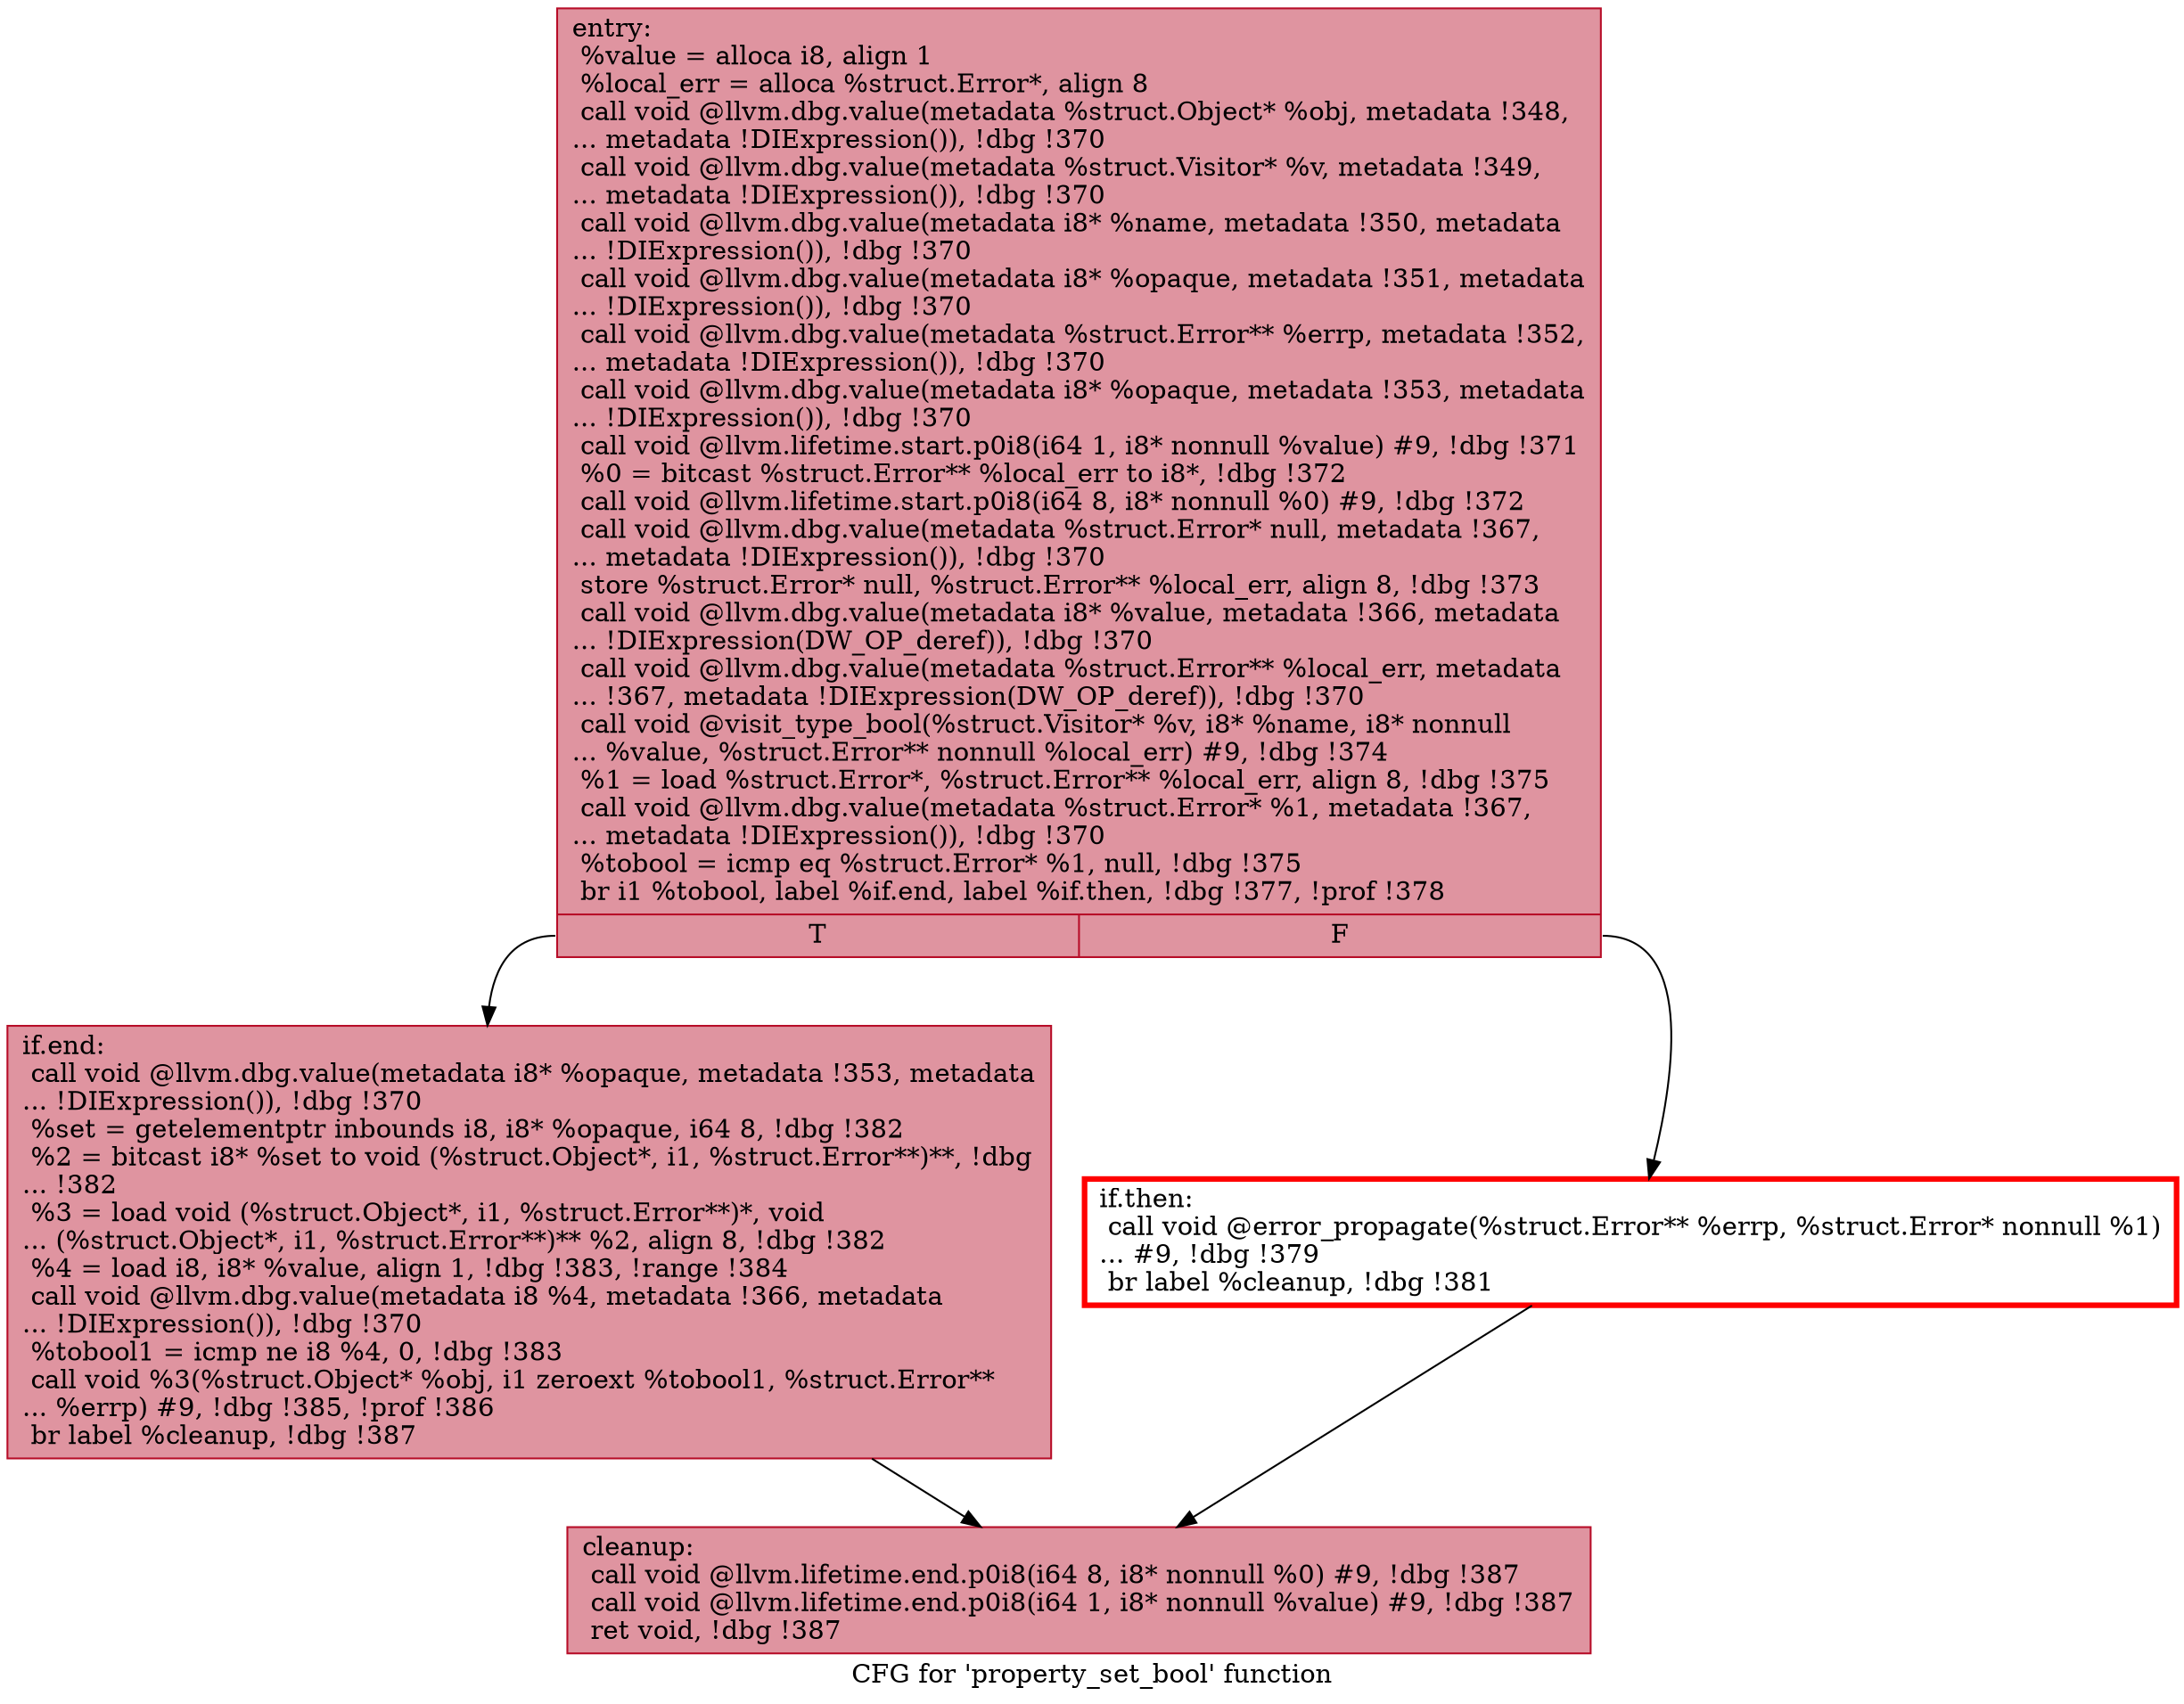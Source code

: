 digraph "CFG for 'property_set_bool' function" {
	label="CFG for 'property_set_bool' function";

	Node0x55ee22889320 [shape=record,color="#b70d28ff", style=filled, fillcolor="#b70d2870",label="{entry:\l  %value = alloca i8, align 1\l  %local_err = alloca %struct.Error*, align 8\l  call void @llvm.dbg.value(metadata %struct.Object* %obj, metadata !348,\l... metadata !DIExpression()), !dbg !370\l  call void @llvm.dbg.value(metadata %struct.Visitor* %v, metadata !349,\l... metadata !DIExpression()), !dbg !370\l  call void @llvm.dbg.value(metadata i8* %name, metadata !350, metadata\l... !DIExpression()), !dbg !370\l  call void @llvm.dbg.value(metadata i8* %opaque, metadata !351, metadata\l... !DIExpression()), !dbg !370\l  call void @llvm.dbg.value(metadata %struct.Error** %errp, metadata !352,\l... metadata !DIExpression()), !dbg !370\l  call void @llvm.dbg.value(metadata i8* %opaque, metadata !353, metadata\l... !DIExpression()), !dbg !370\l  call void @llvm.lifetime.start.p0i8(i64 1, i8* nonnull %value) #9, !dbg !371\l  %0 = bitcast %struct.Error** %local_err to i8*, !dbg !372\l  call void @llvm.lifetime.start.p0i8(i64 8, i8* nonnull %0) #9, !dbg !372\l  call void @llvm.dbg.value(metadata %struct.Error* null, metadata !367,\l... metadata !DIExpression()), !dbg !370\l  store %struct.Error* null, %struct.Error** %local_err, align 8, !dbg !373\l  call void @llvm.dbg.value(metadata i8* %value, metadata !366, metadata\l... !DIExpression(DW_OP_deref)), !dbg !370\l  call void @llvm.dbg.value(metadata %struct.Error** %local_err, metadata\l... !367, metadata !DIExpression(DW_OP_deref)), !dbg !370\l  call void @visit_type_bool(%struct.Visitor* %v, i8* %name, i8* nonnull\l... %value, %struct.Error** nonnull %local_err) #9, !dbg !374\l  %1 = load %struct.Error*, %struct.Error** %local_err, align 8, !dbg !375\l  call void @llvm.dbg.value(metadata %struct.Error* %1, metadata !367,\l... metadata !DIExpression()), !dbg !370\l  %tobool = icmp eq %struct.Error* %1, null, !dbg !375\l  br i1 %tobool, label %if.end, label %if.then, !dbg !377, !prof !378\l|{<s0>T|<s1>F}}"];
	Node0x55ee22889320:s0 -> Node0x55ee2288d430;
	Node0x55ee22889320:s1 -> Node0x55ee2288d3c0;
	Node0x55ee2288d3c0 [shape=record,penwidth=3.0, color="red",label="{if.then:                                          \l  call void @error_propagate(%struct.Error** %errp, %struct.Error* nonnull %1)\l... #9, !dbg !379\l  br label %cleanup, !dbg !381\l}"];
	Node0x55ee2288d3c0 -> Node0x55ee2288dad0;
	Node0x55ee2288d430 [shape=record,color="#b70d28ff", style=filled, fillcolor="#b70d2870",label="{if.end:                                           \l  call void @llvm.dbg.value(metadata i8* %opaque, metadata !353, metadata\l... !DIExpression()), !dbg !370\l  %set = getelementptr inbounds i8, i8* %opaque, i64 8, !dbg !382\l  %2 = bitcast i8* %set to void (%struct.Object*, i1, %struct.Error**)**, !dbg\l... !382\l  %3 = load void (%struct.Object*, i1, %struct.Error**)*, void\l... (%struct.Object*, i1, %struct.Error**)** %2, align 8, !dbg !382\l  %4 = load i8, i8* %value, align 1, !dbg !383, !range !384\l  call void @llvm.dbg.value(metadata i8 %4, metadata !366, metadata\l... !DIExpression()), !dbg !370\l  %tobool1 = icmp ne i8 %4, 0, !dbg !383\l  call void %3(%struct.Object* %obj, i1 zeroext %tobool1, %struct.Error**\l... %errp) #9, !dbg !385, !prof !386\l  br label %cleanup, !dbg !387\l}"];
	Node0x55ee2288d430 -> Node0x55ee2288dad0;
	Node0x55ee2288dad0 [shape=record,color="#b70d28ff", style=filled, fillcolor="#b70d2870",label="{cleanup:                                          \l  call void @llvm.lifetime.end.p0i8(i64 8, i8* nonnull %0) #9, !dbg !387\l  call void @llvm.lifetime.end.p0i8(i64 1, i8* nonnull %value) #9, !dbg !387\l  ret void, !dbg !387\l}"];
}
